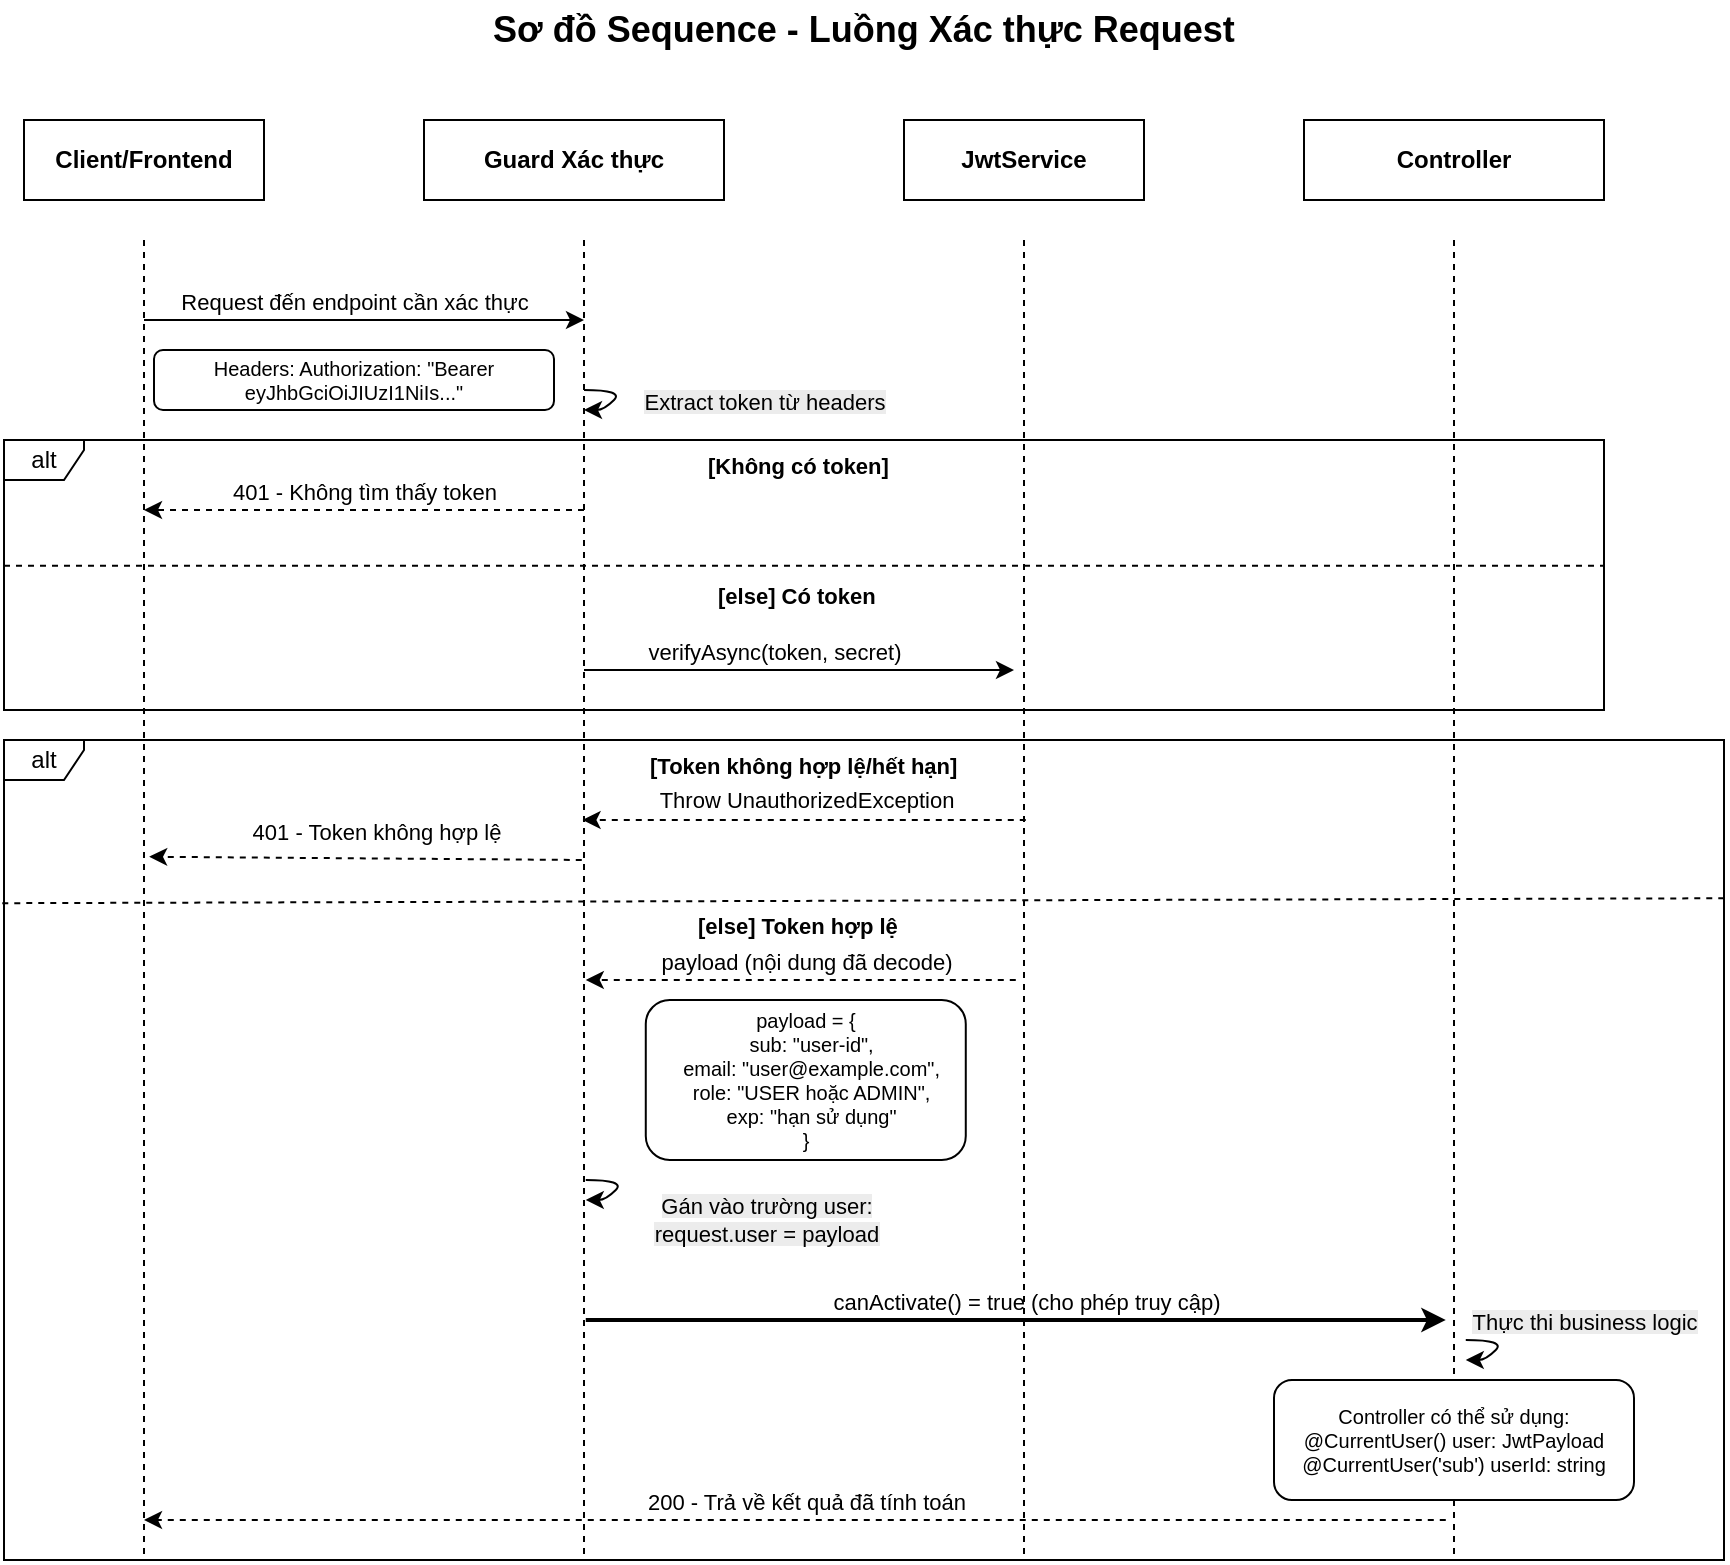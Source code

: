 <mxfile version="28.0.6">
  <diagram name="Luồng Xác thực" id="authentication_flow">
    <mxGraphModel dx="653" dy="284" grid="1" gridSize="10" guides="1" tooltips="1" connect="1" arrows="1" fold="1" page="1" pageScale="1" pageWidth="1400" pageHeight="900" math="0" shadow="0">
      <root>
        <mxCell id="0" />
        <mxCell id="1" parent="0" />
        <mxCell id="alt_frame2" value="alt" style="shape=umlFrame;whiteSpace=wrap;html=1;width=40;height=20;" parent="1" vertex="1">
          <mxGeometry x="70" y="390" width="860" height="410" as="geometry" />
        </mxCell>
        <mxCell id="title" value="Sơ đồ Sequence - Luồng Xác thực Request" style="text;html=1;strokeColor=none;fillColor=none;align=center;verticalAlign=middle;whiteSpace=wrap;rounded=0;fontSize=18;fontStyle=1;" parent="1" vertex="1">
          <mxGeometry x="300" y="20" width="400" height="30" as="geometry" />
        </mxCell>
        <mxCell id="client_box" value="Client/Frontend" style="rounded=0;whiteSpace=wrap;html=1;fontStyle=1;" parent="1" vertex="1">
          <mxGeometry x="80" y="80" width="120" height="40" as="geometry" />
        </mxCell>
        <mxCell id="guard_box" value="Guard Xác thực" style="rounded=0;whiteSpace=wrap;html=1;fontStyle=1;" parent="1" vertex="1">
          <mxGeometry x="280" y="80" width="150" height="40" as="geometry" />
        </mxCell>
        <mxCell id="jwt_box" value="JwtService" style="rounded=0;whiteSpace=wrap;html=1;fontStyle=1;" parent="1" vertex="1">
          <mxGeometry x="520" y="80" width="120" height="40" as="geometry" />
        </mxCell>
        <mxCell id="controller_box" value="Controller" style="rounded=0;whiteSpace=wrap;html=1;fontStyle=1;" parent="1" vertex="1">
          <mxGeometry x="720" y="80" width="150" height="40" as="geometry" />
        </mxCell>
        <mxCell id="client_lifeline" value="" style="endArrow=none;dashed=1;html=1;strokeWidth=1;" parent="1" edge="1">
          <mxGeometry width="50" height="50" relative="1" as="geometry">
            <mxPoint x="140" y="140" as="sourcePoint" />
            <mxPoint x="140" y="800" as="targetPoint" />
          </mxGeometry>
        </mxCell>
        <mxCell id="guard_lifeline" value="" style="endArrow=none;dashed=1;html=1;strokeWidth=1;" parent="1" edge="1">
          <mxGeometry width="50" height="50" relative="1" as="geometry">
            <mxPoint x="360" y="140" as="sourcePoint" />
            <mxPoint x="360" y="800" as="targetPoint" />
          </mxGeometry>
        </mxCell>
        <mxCell id="jwt_lifeline" value="" style="endArrow=none;dashed=1;html=1;strokeWidth=1;" parent="1" edge="1">
          <mxGeometry width="50" height="50" relative="1" as="geometry">
            <mxPoint x="580" y="140" as="sourcePoint" />
            <mxPoint x="580" y="800" as="targetPoint" />
          </mxGeometry>
        </mxCell>
        <mxCell id="controller_lifeline" value="" style="endArrow=none;dashed=1;html=1;strokeWidth=1;" parent="1" edge="1">
          <mxGeometry width="50" height="50" relative="1" as="geometry">
            <mxPoint x="795" y="140" as="sourcePoint" />
            <mxPoint x="795" y="800" as="targetPoint" />
          </mxGeometry>
        </mxCell>
        <mxCell id="msg1" value="" style="endArrow=classic;html=1;strokeWidth=1;" parent="1" edge="1">
          <mxGeometry width="50" height="50" relative="1" as="geometry">
            <mxPoint x="140" y="180" as="sourcePoint" />
            <mxPoint x="360" y="180" as="targetPoint" />
          </mxGeometry>
        </mxCell>
        <mxCell id="msg1_label" value="&lt;span style=&quot;font-weight: normal;&quot;&gt;Request đến endpoint cần xác thực&lt;/span&gt;" style="text;html=1;align=center;verticalAlign=bottom;resizable=0;points=[];autosize=1;fontStyle=1;fontSize=11;" parent="1" vertex="1">
          <mxGeometry x="145" y="150" width="200" height="30" as="geometry" />
        </mxCell>
        <mxCell id="note1" value="Headers: Authorization: &quot;Bearer eyJhbGciOiJIUzI1NiIs...&quot;" style="rounded=1;whiteSpace=wrap;html=1;fontSize=10;" parent="1" vertex="1">
          <mxGeometry x="145" y="195" width="200" height="30" as="geometry" />
        </mxCell>
        <mxCell id="alt_frame1" value="alt" style="shape=umlFrame;whiteSpace=wrap;html=1;width=40;height=20;shadow=0;" parent="1" vertex="1">
          <mxGeometry x="70" y="240" width="800" height="135" as="geometry" />
        </mxCell>
        <mxCell id="alt_condition1" value="&lt;span style=&quot;font-style: normal;&quot;&gt;&lt;b&gt;[Không có token]&lt;/b&gt;&lt;/span&gt;" style="text;html=1;align=left;verticalAlign=top;resizable=0;points=[];autosize=1;fontStyle=2;fontSize=11;color=#c62828;" parent="1" vertex="1">
          <mxGeometry x="420" y="240" width="110" height="30" as="geometry" />
        </mxCell>
        <mxCell id="msg3" value="" style="endArrow=classic;html=1;strokeWidth=1;dashed=1;" parent="1" edge="1">
          <mxGeometry width="50" height="50" relative="1" as="geometry">
            <mxPoint x="360" y="275" as="sourcePoint" />
            <mxPoint x="140" y="275" as="targetPoint" />
          </mxGeometry>
        </mxCell>
        <mxCell id="msg3_label" value="401 - Không tìm thấy token" style="text;html=1;align=center;verticalAlign=bottom;resizable=0;points=[];autosize=1;fontSize=11;color=#c62828;" parent="1" vertex="1">
          <mxGeometry x="180" y="250" width="140" height="25" as="geometry" />
        </mxCell>
        <mxCell id="else_frame" value="&lt;b style=&quot;font-style: normal;&quot;&gt;[else] Có token&lt;/b&gt;" style="text;html=1;align=left;verticalAlign=top;resizable=0;points=[];autosize=1;fontStyle=2;fontSize=11;color=#2e7d32;" parent="1" vertex="1">
          <mxGeometry x="425" y="305" width="100" height="30" as="geometry" />
        </mxCell>
        <mxCell id="msg4" value="" style="endArrow=classic;html=1;strokeWidth=1;" parent="1" edge="1">
          <mxGeometry width="50" height="50" relative="1" as="geometry">
            <mxPoint x="360" y="355" as="sourcePoint" />
            <mxPoint x="575" y="355" as="targetPoint" />
          </mxGeometry>
        </mxCell>
        <mxCell id="msg4_label" value="verifyAsync(token, secret)" style="text;html=1;align=center;verticalAlign=bottom;resizable=0;points=[];autosize=1;fontSize=11;" parent="1" vertex="1">
          <mxGeometry x="390" y="330" width="130" height="25" as="geometry" />
        </mxCell>
        <mxCell id="alt_condition2" value="&lt;b style=&quot;font-style: normal;&quot;&gt;[Token không hợp lệ/hết hạn]&lt;/b&gt;" style="text;html=1;align=left;verticalAlign=top;resizable=0;points=[];autosize=1;fontStyle=2;fontSize=11;color=#c62828;" parent="1" vertex="1">
          <mxGeometry x="390.89" y="390" width="180" height="30" as="geometry" />
        </mxCell>
        <mxCell id="msg5" value="" style="endArrow=classic;html=1;strokeWidth=1;dashed=1;entryX=0.526;entryY=1.135;entryDx=0;entryDy=0;entryPerimeter=0;" parent="1" edge="1">
          <mxGeometry width="50" height="50" relative="1" as="geometry">
            <mxPoint x="580.89" y="430" as="sourcePoint" />
            <mxPoint x="359.27" y="430.005" as="targetPoint" />
          </mxGeometry>
        </mxCell>
        <mxCell id="fdzB_pWs_cNC_eh8pnbF-12" value="Throw UnauthorizedException" style="edgeLabel;html=1;align=center;verticalAlign=middle;resizable=0;points=[];" parent="msg5" vertex="1" connectable="0">
          <mxGeometry x="-0.148" y="-1" relative="1" as="geometry">
            <mxPoint x="-16" y="-9" as="offset" />
          </mxGeometry>
        </mxCell>
        <mxCell id="msg5_label" value="401 - Token không hợp lệ" style="text;html=1;align=center;verticalAlign=bottom;resizable=0;points=[];autosize=1;fontSize=11;color=#c62828;" parent="1" vertex="1">
          <mxGeometry x="190.89" y="420" width="130" height="25" as="geometry" />
        </mxCell>
        <mxCell id="else_frame2" value="&lt;span style=&quot;font-style: normal;&quot;&gt;&lt;b&gt;[else] Token hợp lệ&lt;/b&gt;&lt;/span&gt;" style="text;html=1;align=left;verticalAlign=top;resizable=0;points=[];autosize=1;fontStyle=2;fontSize=11;color=#2e7d32;" parent="1" vertex="1">
          <mxGeometry x="415" y="470" width="120" height="30" as="geometry" />
        </mxCell>
        <mxCell id="msg6" value="" style="endArrow=classic;html=1;strokeWidth=1;dashed=1;" parent="1" edge="1">
          <mxGeometry width="50" height="50" relative="1" as="geometry">
            <mxPoint x="575.89" y="510" as="sourcePoint" />
            <mxPoint x="360.89" y="510" as="targetPoint" />
          </mxGeometry>
        </mxCell>
        <mxCell id="msg6_label" value="payload (nội dung đã decode)" style="text;html=1;align=center;verticalAlign=bottom;resizable=0;points=[];autosize=1;fontSize=11;" parent="1" vertex="1">
          <mxGeometry x="385.89" y="480" width="170" height="30" as="geometry" />
        </mxCell>
        <mxCell id="payload_note" value="payload = {&lt;br&gt;&amp;nbsp;&amp;nbsp;sub: &quot;user-id&quot;,&lt;br&gt;&amp;nbsp;&amp;nbsp;email: &quot;user@example.com&quot;,&lt;br&gt;&amp;nbsp;&amp;nbsp;role: &quot;USER hoặc ADMIN&quot;,&lt;br&gt;&amp;nbsp;&amp;nbsp;exp: &quot;hạn sử dụng&quot;&lt;br&gt;}" style="rounded=1;whiteSpace=wrap;html=1;fontSize=10;" parent="1" vertex="1">
          <mxGeometry x="390.89" y="520" width="160" height="80" as="geometry" />
        </mxCell>
        <mxCell id="msg8" value="" style="endArrow=classic;html=1;strokeWidth=2;" parent="1" edge="1">
          <mxGeometry width="50" height="50" relative="1" as="geometry">
            <mxPoint x="360.89" y="680" as="sourcePoint" />
            <mxPoint x="790.89" y="680" as="targetPoint" />
          </mxGeometry>
        </mxCell>
        <mxCell id="note4" value="Controller có thể sử dụng:&lt;br&gt;@CurrentUser() user: JwtPayload&lt;br&gt;@CurrentUser(&#39;sub&#39;) userId: string" style="rounded=1;whiteSpace=wrap;html=1;fontSize=10;" parent="1" vertex="1">
          <mxGeometry x="705" y="710" width="180" height="60" as="geometry" />
        </mxCell>
        <mxCell id="msg10" value="" style="endArrow=classic;html=1;strokeWidth=1;dashed=1;" parent="1" edge="1">
          <mxGeometry width="50" height="50" relative="1" as="geometry">
            <mxPoint x="790.89" y="780" as="sourcePoint" />
            <mxPoint x="140" y="780" as="targetPoint" />
          </mxGeometry>
        </mxCell>
        <mxCell id="msg10_label" value="&lt;span style=&quot;font-weight: normal;&quot;&gt;200 - Trả về kết quả đã tính toán&lt;/span&gt;" style="text;html=1;align=center;verticalAlign=bottom;resizable=0;points=[];autosize=1;fontSize=11;color=#2e7d32;fontStyle=1;" parent="1" vertex="1">
          <mxGeometry x="380.89" y="750" width="180" height="30" as="geometry" />
        </mxCell>
        <mxCell id="fdzB_pWs_cNC_eh8pnbF-1" value="" style="curved=1;endArrow=classic;html=1;rounded=0;" parent="1" edge="1">
          <mxGeometry width="50" height="50" relative="1" as="geometry">
            <mxPoint x="360" y="215" as="sourcePoint" />
            <mxPoint x="360" y="225" as="targetPoint" />
            <Array as="points">
              <mxPoint x="380" y="215" />
              <mxPoint x="370" y="225" />
            </Array>
          </mxGeometry>
        </mxCell>
        <mxCell id="fdzB_pWs_cNC_eh8pnbF-2" value="&lt;span style=&quot;background-color: rgb(236, 236, 236);&quot;&gt;Extract token từ headers&lt;/span&gt;" style="edgeLabel;html=1;align=center;verticalAlign=middle;resizable=0;points=[];" parent="fdzB_pWs_cNC_eh8pnbF-1" connectable="0" vertex="1">
          <mxGeometry x="0.175" y="-1" relative="1" as="geometry">
            <mxPoint x="75" y="2" as="offset" />
          </mxGeometry>
        </mxCell>
        <mxCell id="fdzB_pWs_cNC_eh8pnbF-6" value="" style="curved=1;endArrow=classic;html=1;rounded=0;" parent="1" edge="1">
          <mxGeometry width="50" height="50" relative="1" as="geometry">
            <mxPoint x="360.89" y="610" as="sourcePoint" />
            <mxPoint x="360.89" y="620" as="targetPoint" />
            <Array as="points">
              <mxPoint x="380.89" y="610" />
              <mxPoint x="370.89" y="620" />
            </Array>
          </mxGeometry>
        </mxCell>
        <mxCell id="fdzB_pWs_cNC_eh8pnbF-7" value="&lt;span style=&quot;background-color: rgb(236, 236, 236);&quot;&gt;Gán vào trường user:&lt;/span&gt;&lt;br&gt;&lt;div&gt;&lt;span style=&quot;background-color: rgb(236, 236, 236);&quot;&gt;request.user = payload&lt;/span&gt;&lt;/div&gt;" style="edgeLabel;html=1;align=center;verticalAlign=middle;resizable=0;points=[];" parent="fdzB_pWs_cNC_eh8pnbF-6" connectable="0" vertex="1">
          <mxGeometry x="0.175" y="-1" relative="1" as="geometry">
            <mxPoint x="75" y="16" as="offset" />
          </mxGeometry>
        </mxCell>
        <mxCell id="fdzB_pWs_cNC_eh8pnbF-10" value="" style="endArrow=classic;html=1;strokeWidth=1;dashed=1;entryX=0.526;entryY=1.135;entryDx=0;entryDy=0;entryPerimeter=0;" parent="1" edge="1">
          <mxGeometry width="50" height="50" relative="1" as="geometry">
            <mxPoint x="358.89" y="450" as="sourcePoint" />
            <mxPoint x="142.58" y="448.375" as="targetPoint" />
          </mxGeometry>
        </mxCell>
        <mxCell id="fdzB_pWs_cNC_eh8pnbF-13" value="" style="curved=1;endArrow=classic;html=1;rounded=0;" parent="1" edge="1">
          <mxGeometry width="50" height="50" relative="1" as="geometry">
            <mxPoint x="800.89" y="690" as="sourcePoint" />
            <mxPoint x="800.89" y="700" as="targetPoint" />
            <Array as="points">
              <mxPoint x="820.89" y="690" />
              <mxPoint x="810.89" y="700" />
            </Array>
          </mxGeometry>
        </mxCell>
        <mxCell id="fdzB_pWs_cNC_eh8pnbF-14" value="&lt;span style=&quot;background-color: rgb(236, 236, 236);&quot;&gt;Thực thi business logic&lt;/span&gt;" style="edgeLabel;html=1;align=center;verticalAlign=middle;resizable=0;points=[];" parent="fdzB_pWs_cNC_eh8pnbF-13" connectable="0" vertex="1">
          <mxGeometry x="0.175" y="-1" relative="1" as="geometry">
            <mxPoint x="44" y="-13" as="offset" />
          </mxGeometry>
        </mxCell>
        <mxCell id="fdzB_pWs_cNC_eh8pnbF-15" value="" style="endArrow=none;dashed=1;html=1;rounded=0;exitX=0;exitY=0.466;exitDx=0;exitDy=0;exitPerimeter=0;entryX=1;entryY=0.466;entryDx=0;entryDy=0;entryPerimeter=0;" parent="1" source="alt_frame1" target="alt_frame1" edge="1">
          <mxGeometry width="50" height="50" relative="1" as="geometry">
            <mxPoint x="370" y="455" as="sourcePoint" />
            <mxPoint x="420" y="405" as="targetPoint" />
          </mxGeometry>
        </mxCell>
        <mxCell id="fdzB_pWs_cNC_eh8pnbF-18" value="" style="endArrow=none;dashed=1;html=1;rounded=0;exitX=-0.001;exitY=0.199;exitDx=0;exitDy=0;exitPerimeter=0;entryX=1;entryY=0.193;entryDx=0;entryDy=0;entryPerimeter=0;strokeWidth=1;" parent="1" source="alt_frame2" target="alt_frame2" edge="1">
          <mxGeometry width="50" height="50" relative="1" as="geometry">
            <mxPoint x="80.89" y="472" as="sourcePoint" />
            <mxPoint x="882.89" y="470" as="targetPoint" />
          </mxGeometry>
        </mxCell>
        <mxCell id="msg8_label" value="canActivate() = true (cho phép truy cập)" style="text;html=1;align=center;verticalAlign=bottom;resizable=0;points=[];autosize=1;fontSize=11;" parent="1" vertex="1">
          <mxGeometry x="470.89" y="650" width="220" height="30" as="geometry" />
        </mxCell>
      </root>
    </mxGraphModel>
  </diagram>
</mxfile>
